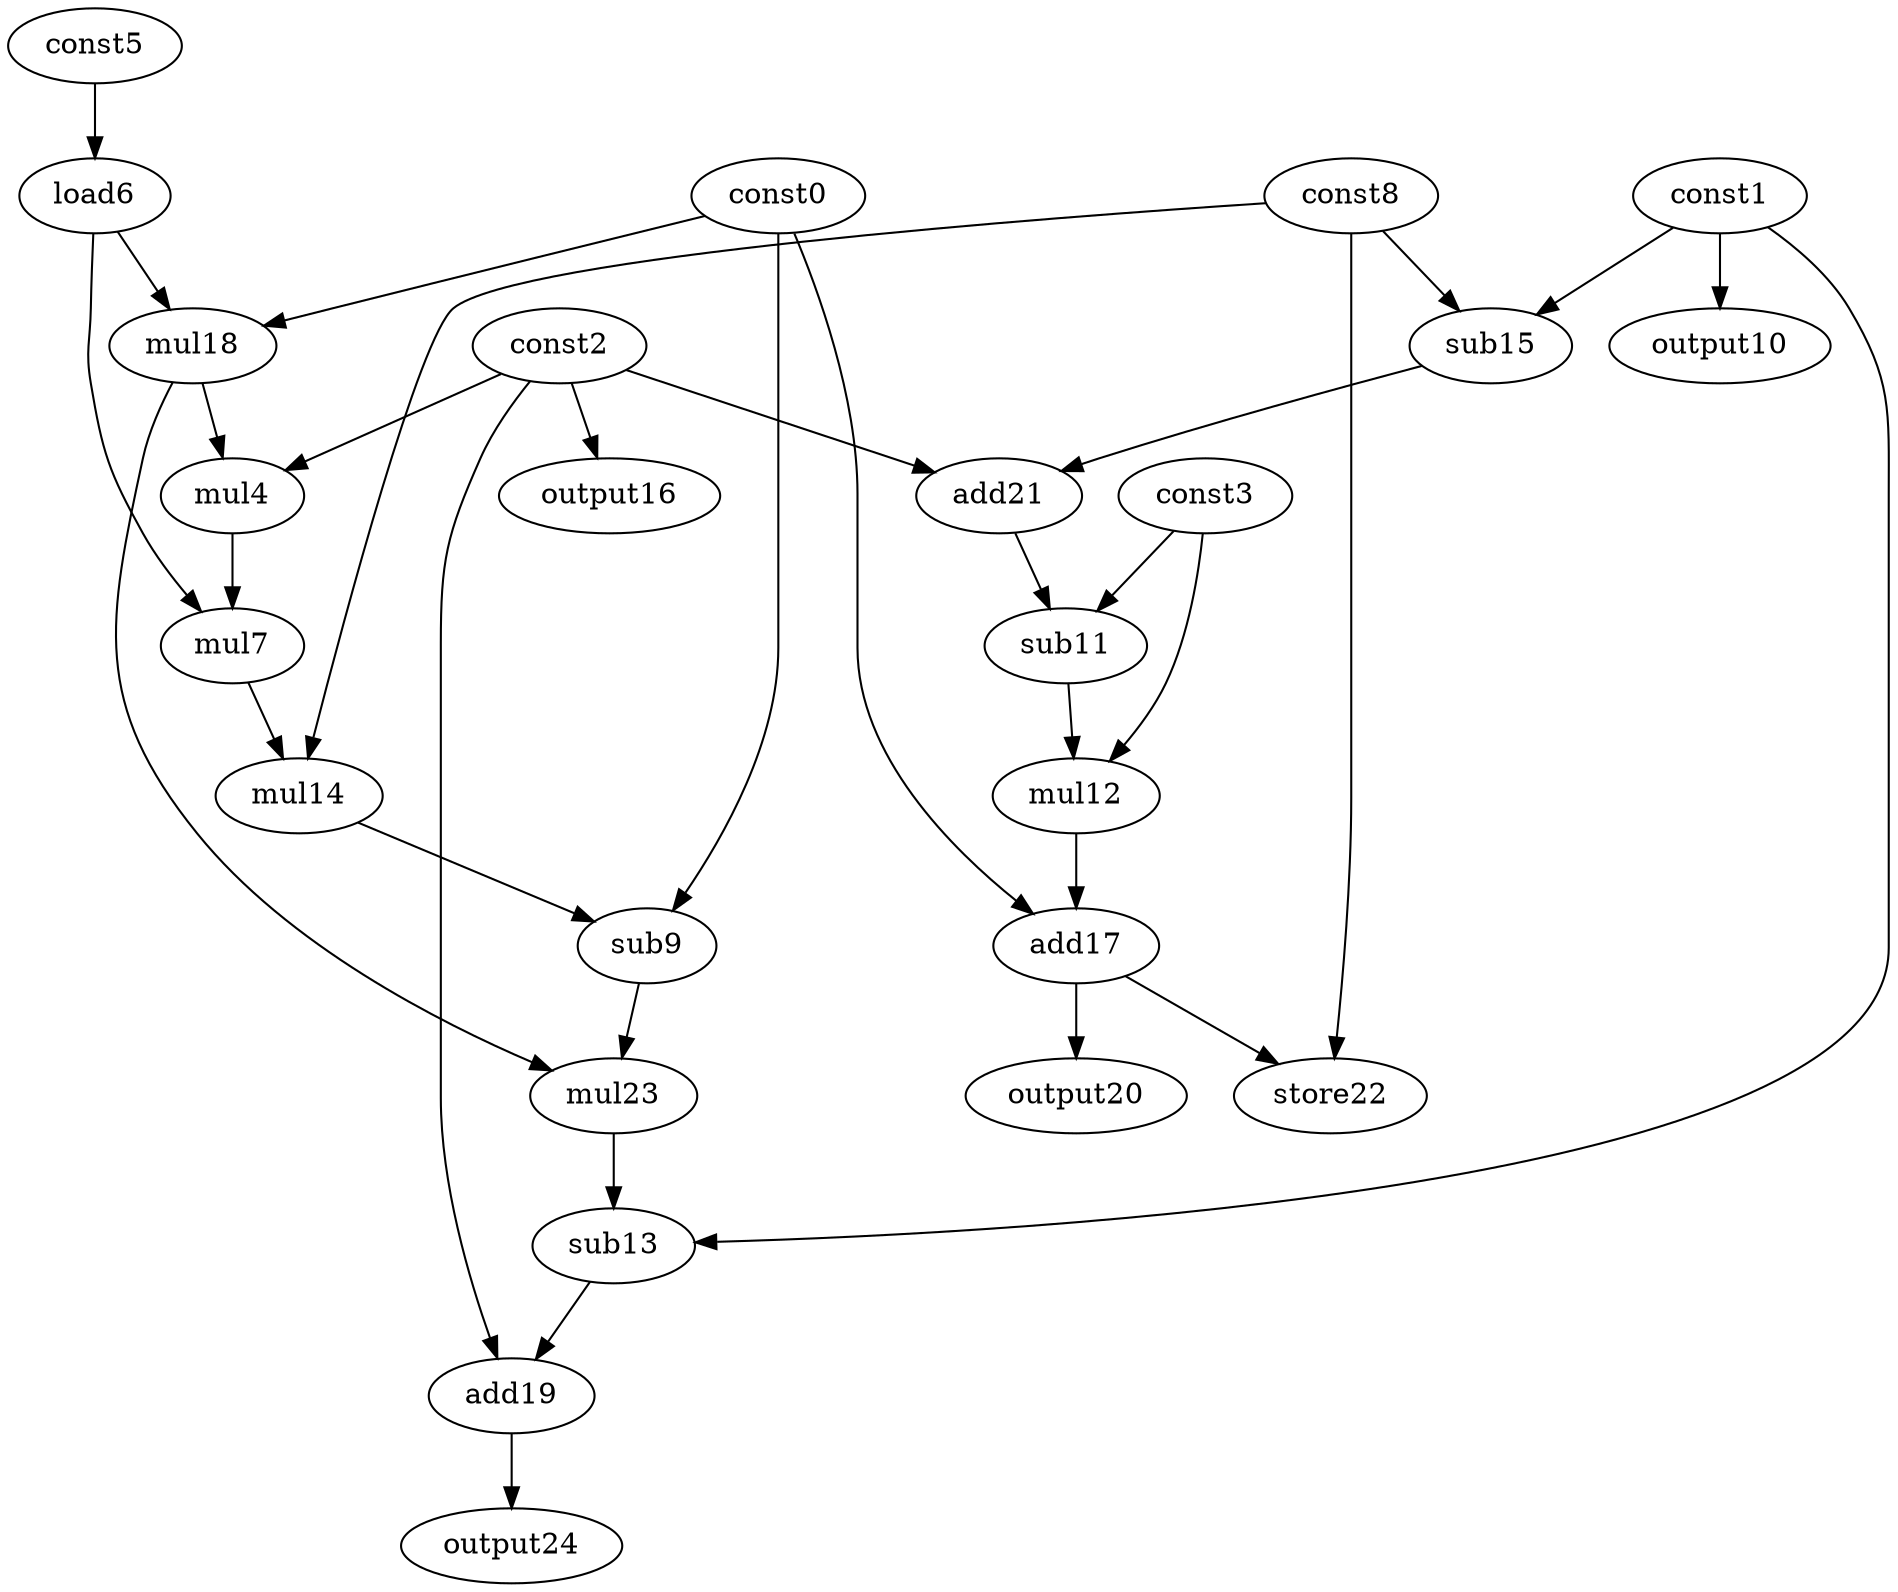 digraph G { 
const0[opcode=const]; 
const1[opcode=const]; 
const2[opcode=const]; 
const3[opcode=const]; 
mul4[opcode=mul]; 
const5[opcode=const]; 
load6[opcode=load]; 
mul7[opcode=mul]; 
const8[opcode=const]; 
sub9[opcode=sub]; 
output10[opcode=output]; 
sub11[opcode=sub]; 
mul12[opcode=mul]; 
sub13[opcode=sub]; 
mul14[opcode=mul]; 
sub15[opcode=sub]; 
output16[opcode=output]; 
add17[opcode=add]; 
mul18[opcode=mul]; 
add19[opcode=add]; 
output20[opcode=output]; 
add21[opcode=add]; 
store22[opcode=store]; 
mul23[opcode=mul]; 
output24[opcode=output]; 
const5->load6[operand=0];
const1->output10[operand=0];
const8->sub15[operand=0];
const1->sub15[operand=1];
const2->output16[operand=0];
const0->mul18[operand=0];
load6->mul18[operand=1];
const2->add21[operand=0];
sub15->add21[operand=1];
const2->mul4[operand=0];
mul18->mul4[operand=1];
const3->sub11[operand=0];
add21->sub11[operand=1];
mul4->mul7[operand=0];
load6->mul7[operand=1];
const3->mul12[operand=0];
sub11->mul12[operand=1];
const8->mul14[operand=0];
mul7->mul14[operand=1];
const0->add17[operand=0];
mul12->add17[operand=1];
const0->sub9[operand=0];
mul14->sub9[operand=1];
add17->output20[operand=0];
const8->store22[operand=0];
add17->store22[operand=1];
sub9->mul23[operand=0];
mul18->mul23[operand=1];
const1->sub13[operand=0];
mul23->sub13[operand=1];
const2->add19[operand=0];
sub13->add19[operand=1];
add19->output24[operand=0];
}
